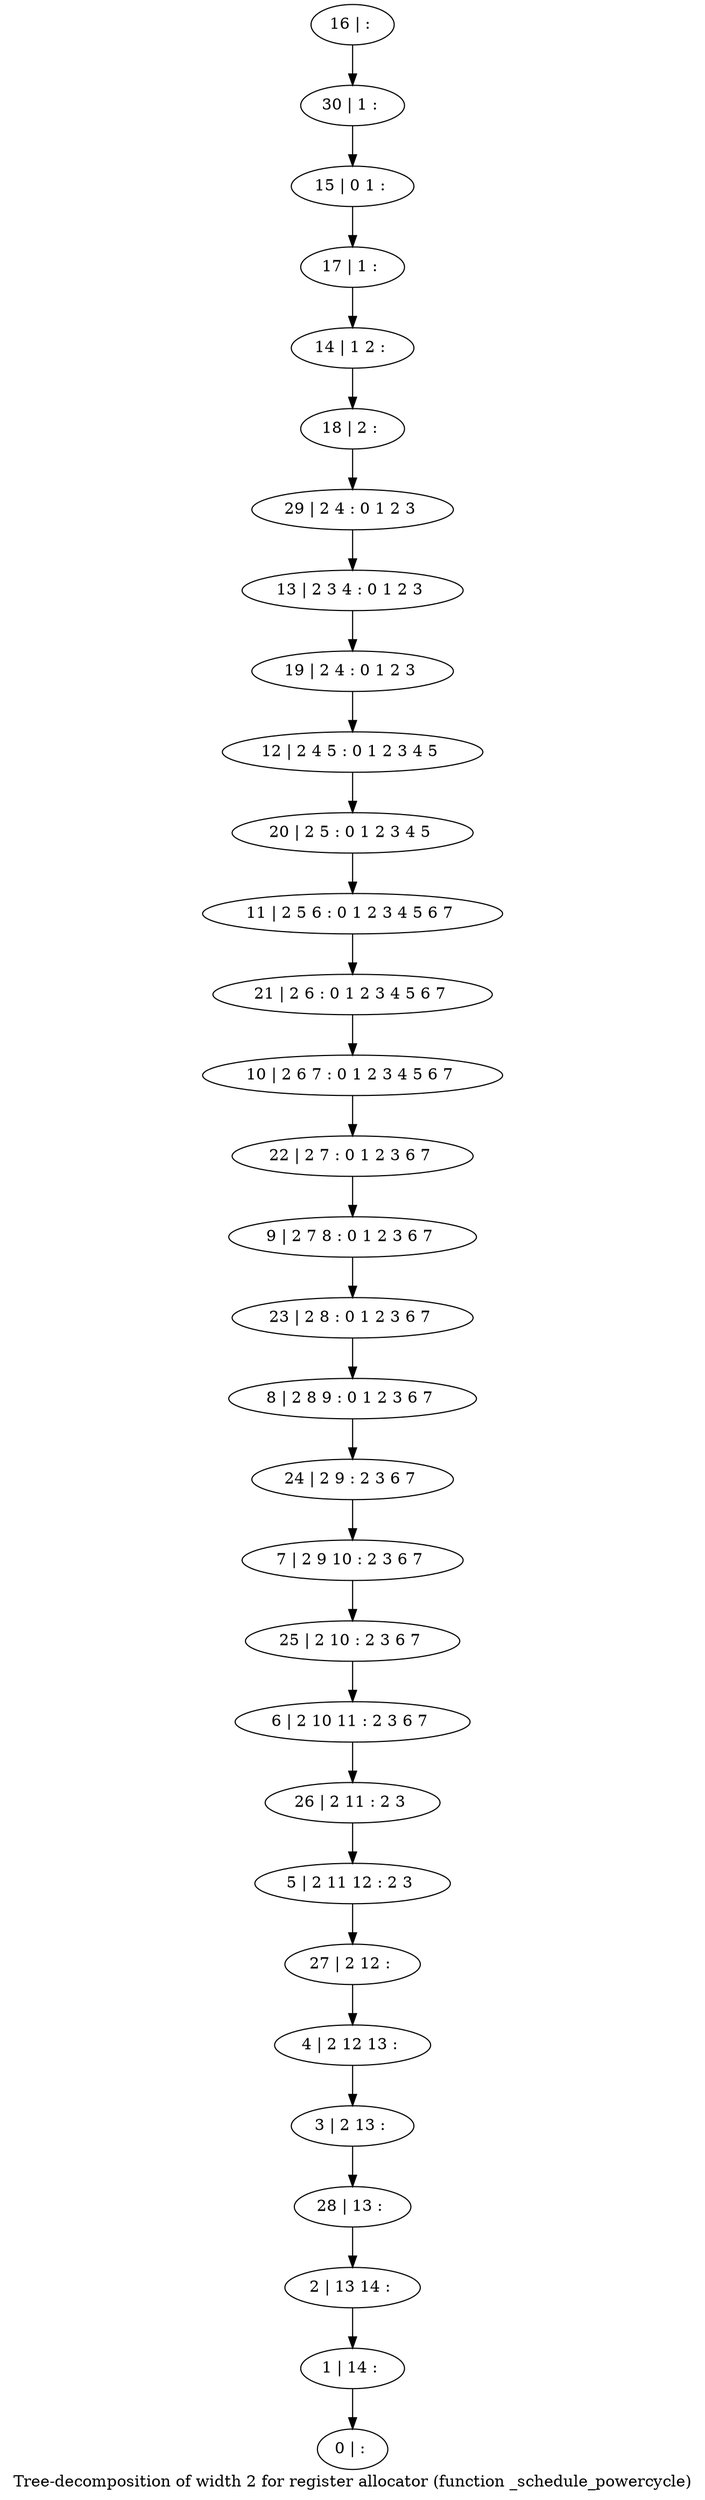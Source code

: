 digraph G {
graph [label="Tree-decomposition of width 2 for register allocator (function _schedule_powercycle)"]
0[label="0 | : "];
1[label="1 | 14 : "];
2[label="2 | 13 14 : "];
3[label="3 | 2 13 : "];
4[label="4 | 2 12 13 : "];
5[label="5 | 2 11 12 : 2 3 "];
6[label="6 | 2 10 11 : 2 3 6 7 "];
7[label="7 | 2 9 10 : 2 3 6 7 "];
8[label="8 | 2 8 9 : 0 1 2 3 6 7 "];
9[label="9 | 2 7 8 : 0 1 2 3 6 7 "];
10[label="10 | 2 6 7 : 0 1 2 3 4 5 6 7 "];
11[label="11 | 2 5 6 : 0 1 2 3 4 5 6 7 "];
12[label="12 | 2 4 5 : 0 1 2 3 4 5 "];
13[label="13 | 2 3 4 : 0 1 2 3 "];
14[label="14 | 1 2 : "];
15[label="15 | 0 1 : "];
16[label="16 | : "];
17[label="17 | 1 : "];
18[label="18 | 2 : "];
19[label="19 | 2 4 : 0 1 2 3 "];
20[label="20 | 2 5 : 0 1 2 3 4 5 "];
21[label="21 | 2 6 : 0 1 2 3 4 5 6 7 "];
22[label="22 | 2 7 : 0 1 2 3 6 7 "];
23[label="23 | 2 8 : 0 1 2 3 6 7 "];
24[label="24 | 2 9 : 2 3 6 7 "];
25[label="25 | 2 10 : 2 3 6 7 "];
26[label="26 | 2 11 : 2 3 "];
27[label="27 | 2 12 : "];
28[label="28 | 13 : "];
29[label="29 | 2 4 : 0 1 2 3 "];
30[label="30 | 1 : "];
16->30 ;
30->15 ;
15->17 ;
17->14 ;
14->18 ;
18->29 ;
29->13 ;
13->19 ;
19->12 ;
12->20 ;
20->11 ;
11->21 ;
21->10 ;
10->22 ;
22->9 ;
9->23 ;
23->8 ;
8->24 ;
24->7 ;
7->25 ;
25->6 ;
6->26 ;
26->5 ;
5->27 ;
27->4 ;
4->3 ;
3->28 ;
28->2 ;
2->1 ;
1->0 ;
}
